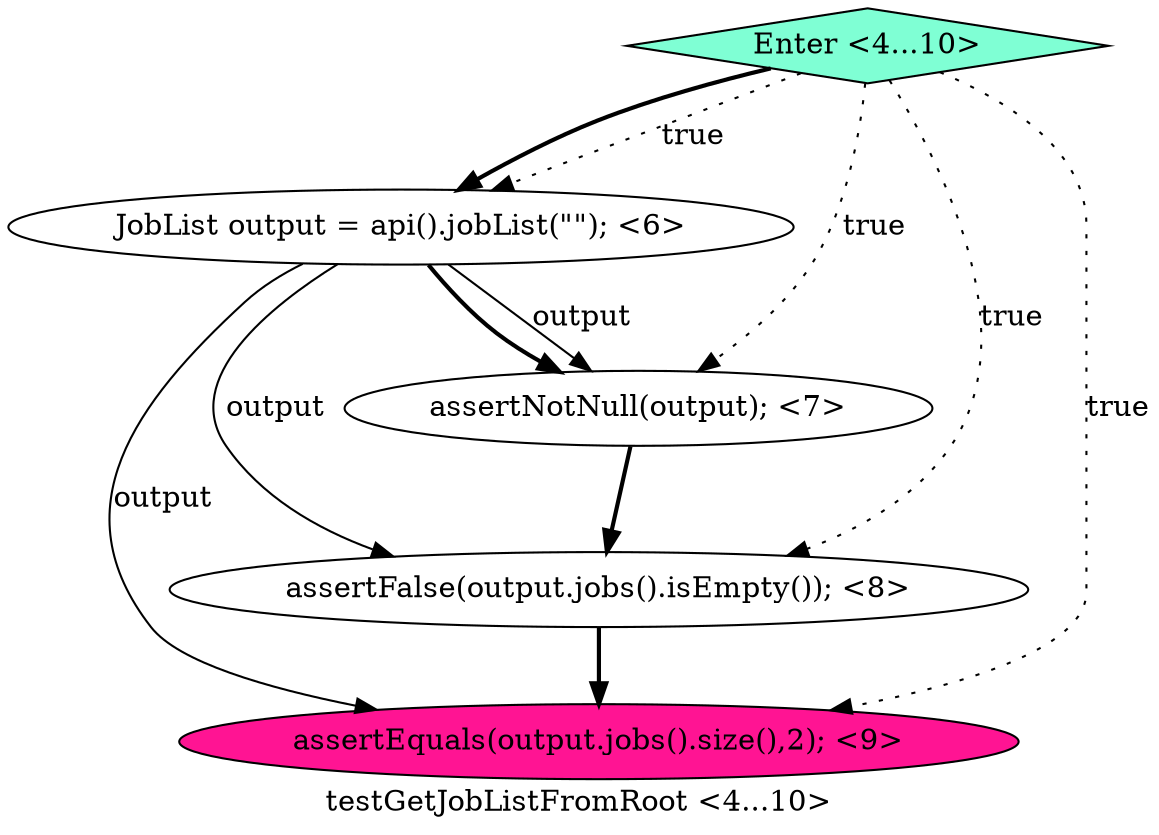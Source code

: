 digraph PDG {
label = "testGetJobListFromRoot <4...10>";
0.0 [style = filled, label = "JobList output = api().jobList(\"\"); <6>", fillcolor = white, shape = ellipse];
0.3 [style = filled, label = "assertEquals(output.jobs().size(),2); <9>", fillcolor = deeppink, shape = ellipse];
0.1 [style = filled, label = "assertNotNull(output); <7>", fillcolor = white, shape = ellipse];
0.2 [style = filled, label = "assertFalse(output.jobs().isEmpty()); <8>", fillcolor = white, shape = ellipse];
0.4 [style = filled, label = "Enter <4...10>", fillcolor = aquamarine, shape = diamond];
0.0 -> 0.1 [style = solid, label="output"];
0.0 -> 0.1 [style = bold, label=""];
0.0 -> 0.2 [style = solid, label="output"];
0.0 -> 0.3 [style = solid, label="output"];
0.1 -> 0.2 [style = bold, label=""];
0.2 -> 0.3 [style = bold, label=""];
0.4 -> 0.0 [style = dotted, label="true"];
0.4 -> 0.0 [style = bold, label=""];
0.4 -> 0.1 [style = dotted, label="true"];
0.4 -> 0.2 [style = dotted, label="true"];
0.4 -> 0.3 [style = dotted, label="true"];
}
